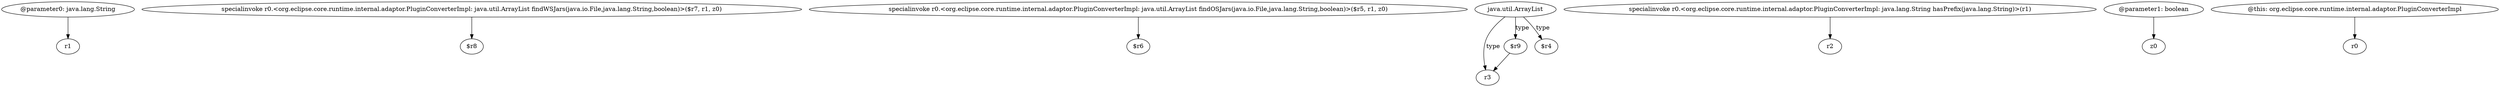 digraph g {
0[label="@parameter0: java.lang.String"]
1[label="r1"]
0->1[label=""]
2[label="specialinvoke r0.<org.eclipse.core.runtime.internal.adaptor.PluginConverterImpl: java.util.ArrayList findWSJars(java.io.File,java.lang.String,boolean)>($r7, r1, z0)"]
3[label="$r8"]
2->3[label=""]
4[label="specialinvoke r0.<org.eclipse.core.runtime.internal.adaptor.PluginConverterImpl: java.util.ArrayList findOSJars(java.io.File,java.lang.String,boolean)>($r5, r1, z0)"]
5[label="$r6"]
4->5[label=""]
6[label="java.util.ArrayList"]
7[label="r3"]
6->7[label="type"]
8[label="specialinvoke r0.<org.eclipse.core.runtime.internal.adaptor.PluginConverterImpl: java.lang.String hasPrefix(java.lang.String)>(r1)"]
9[label="r2"]
8->9[label=""]
10[label="@parameter1: boolean"]
11[label="z0"]
10->11[label=""]
12[label="@this: org.eclipse.core.runtime.internal.adaptor.PluginConverterImpl"]
13[label="r0"]
12->13[label=""]
14[label="$r9"]
14->7[label=""]
15[label="$r4"]
6->15[label="type"]
6->14[label="type"]
}
